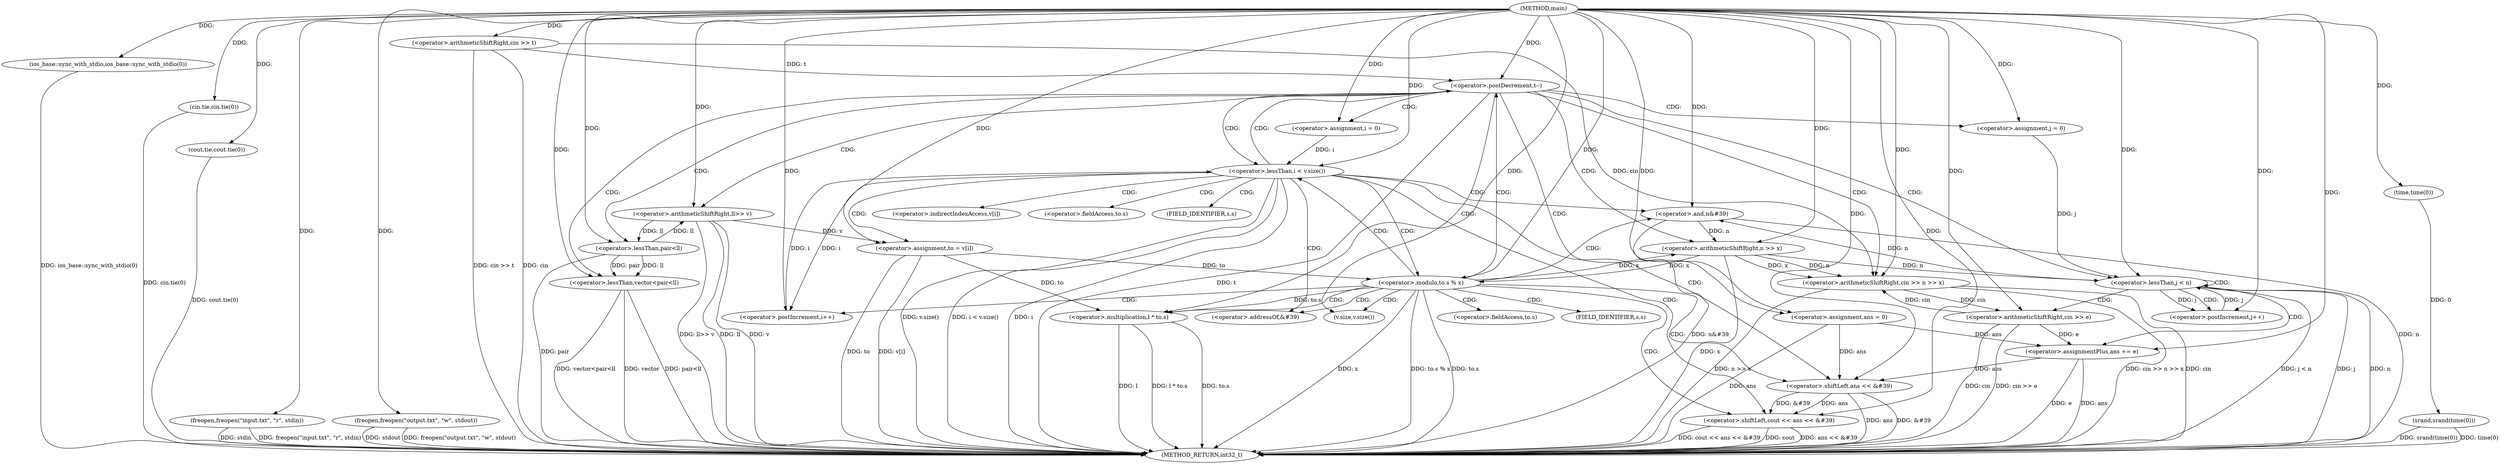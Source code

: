 digraph "main" {  
"1000103" [label = "(METHOD,main)" ]
"1000208" [label = "(METHOD_RETURN,int32_t)" ]
"1000105" [label = "(srand,srand(time(0)))" ]
"1000108" [label = "(ios_base::sync_with_stdio,ios_base::sync_with_stdio(0))" ]
"1000110" [label = "(cin.tie,cin.tie(0))" ]
"1000112" [label = "(cout.tie,cout.tie(0))" ]
"1000114" [label = "(freopen,freopen(\"input.txt\", \"r\", stdin))" ]
"1000118" [label = "(freopen,freopen(\"output.txt\", \"w\", stdout))" ]
"1000123" [label = "(<operator>.arithmeticShiftRight,cin >> t)" ]
"1000127" [label = "(<operator>.postDecrement,t--)" ]
"1000106" [label = "(time,time(0))" ]
"1000132" [label = "(<operator>.arithmeticShiftRight,cin >> n >> x)" ]
"1000147" [label = "(<operator>.assignment,ans = 0)" ]
"1000170" [label = "(<operator>.assignment,i = 0)" ]
"1000199" [label = "(<operator>.shiftLeft,cout << ans << &#39)" ]
"1000205" [label = "(<operator>.and,n&#39)" ]
"1000138" [label = "(<operator>.lessThan,vector<pair<ll)" ]
"1000143" [label = "(<operator>.arithmeticShiftRight,ll>> v)" ]
"1000152" [label = "(<operator>.assignment,j = 0)" ]
"1000155" [label = "(<operator>.lessThan,j < n)" ]
"1000158" [label = "(<operator>.postIncrement,j++)" ]
"1000174" [label = "(<operator>.lessThan,i < v.size())" ]
"1000134" [label = "(<operator>.arithmeticShiftRight,n >> x)" ]
"1000162" [label = "(<operator>.arithmeticShiftRight,cin >> e)" ]
"1000165" [label = "(<operator>.assignmentPlus,ans += e)" ]
"1000179" [label = "(<operator>.assignment,to = v[i])" ]
"1000191" [label = "(<operator>.multiplication,l * to.s)" ]
"1000196" [label = "(<operator>.postIncrement,i++)" ]
"1000201" [label = "(<operator>.shiftLeft,ans << &#39)" ]
"1000140" [label = "(<operator>.lessThan,pair<ll)" ]
"1000185" [label = "(<operator>.modulo,to.s % x)" ]
"1000176" [label = "(v.size,v.size())" ]
"1000203" [label = "(<operator>.addressOf,&#39)" ]
"1000181" [label = "(<operator>.indirectIndexAccess,v[i])" ]
"1000193" [label = "(<operator>.fieldAccess,to.s)" ]
"1000186" [label = "(<operator>.fieldAccess,to.s)" ]
"1000195" [label = "(FIELD_IDENTIFIER,s,s)" ]
"1000188" [label = "(FIELD_IDENTIFIER,s,s)" ]
  "1000105" -> "1000208"  [ label = "DDG: time(0)"] 
  "1000105" -> "1000208"  [ label = "DDG: srand(time(0))"] 
  "1000108" -> "1000208"  [ label = "DDG: ios_base::sync_with_stdio(0)"] 
  "1000110" -> "1000208"  [ label = "DDG: cin.tie(0)"] 
  "1000112" -> "1000208"  [ label = "DDG: cout.tie(0)"] 
  "1000114" -> "1000208"  [ label = "DDG: freopen(\"input.txt\", \"r\", stdin)"] 
  "1000118" -> "1000208"  [ label = "DDG: freopen(\"output.txt\", \"w\", stdout)"] 
  "1000123" -> "1000208"  [ label = "DDG: cin"] 
  "1000123" -> "1000208"  [ label = "DDG: cin >> t"] 
  "1000127" -> "1000208"  [ label = "DDG: t"] 
  "1000132" -> "1000208"  [ label = "DDG: cin"] 
  "1000134" -> "1000208"  [ label = "DDG: x"] 
  "1000132" -> "1000208"  [ label = "DDG: n >> x"] 
  "1000132" -> "1000208"  [ label = "DDG: cin >> n >> x"] 
  "1000138" -> "1000208"  [ label = "DDG: pair<ll"] 
  "1000138" -> "1000208"  [ label = "DDG: vector<pair<ll"] 
  "1000143" -> "1000208"  [ label = "DDG: ll"] 
  "1000143" -> "1000208"  [ label = "DDG: v"] 
  "1000143" -> "1000208"  [ label = "DDG: ll>> v"] 
  "1000147" -> "1000208"  [ label = "DDG: ans"] 
  "1000155" -> "1000208"  [ label = "DDG: j"] 
  "1000155" -> "1000208"  [ label = "DDG: n"] 
  "1000155" -> "1000208"  [ label = "DDG: j < n"] 
  "1000174" -> "1000208"  [ label = "DDG: i"] 
  "1000174" -> "1000208"  [ label = "DDG: v.size()"] 
  "1000174" -> "1000208"  [ label = "DDG: i < v.size()"] 
  "1000179" -> "1000208"  [ label = "DDG: to"] 
  "1000179" -> "1000208"  [ label = "DDG: v[i]"] 
  "1000185" -> "1000208"  [ label = "DDG: to.s"] 
  "1000185" -> "1000208"  [ label = "DDG: x"] 
  "1000185" -> "1000208"  [ label = "DDG: to.s % x"] 
  "1000191" -> "1000208"  [ label = "DDG: to.s"] 
  "1000191" -> "1000208"  [ label = "DDG: l * to.s"] 
  "1000201" -> "1000208"  [ label = "DDG: ans"] 
  "1000201" -> "1000208"  [ label = "DDG: &#39"] 
  "1000199" -> "1000208"  [ label = "DDG: ans << &#39"] 
  "1000199" -> "1000208"  [ label = "DDG: cout << ans << &#39"] 
  "1000205" -> "1000208"  [ label = "DDG: n"] 
  "1000205" -> "1000208"  [ label = "DDG: n&#39"] 
  "1000162" -> "1000208"  [ label = "DDG: cin"] 
  "1000162" -> "1000208"  [ label = "DDG: cin >> e"] 
  "1000165" -> "1000208"  [ label = "DDG: ans"] 
  "1000165" -> "1000208"  [ label = "DDG: e"] 
  "1000191" -> "1000208"  [ label = "DDG: l"] 
  "1000118" -> "1000208"  [ label = "DDG: stdout"] 
  "1000140" -> "1000208"  [ label = "DDG: pair"] 
  "1000138" -> "1000208"  [ label = "DDG: vector"] 
  "1000114" -> "1000208"  [ label = "DDG: stdin"] 
  "1000199" -> "1000208"  [ label = "DDG: cout"] 
  "1000106" -> "1000105"  [ label = "DDG: 0"] 
  "1000103" -> "1000108"  [ label = "DDG: "] 
  "1000103" -> "1000110"  [ label = "DDG: "] 
  "1000103" -> "1000112"  [ label = "DDG: "] 
  "1000103" -> "1000114"  [ label = "DDG: "] 
  "1000103" -> "1000118"  [ label = "DDG: "] 
  "1000103" -> "1000123"  [ label = "DDG: "] 
  "1000103" -> "1000106"  [ label = "DDG: "] 
  "1000123" -> "1000127"  [ label = "DDG: t"] 
  "1000103" -> "1000127"  [ label = "DDG: "] 
  "1000103" -> "1000147"  [ label = "DDG: "] 
  "1000103" -> "1000170"  [ label = "DDG: "] 
  "1000123" -> "1000132"  [ label = "DDG: cin"] 
  "1000162" -> "1000132"  [ label = "DDG: cin"] 
  "1000103" -> "1000132"  [ label = "DDG: "] 
  "1000134" -> "1000132"  [ label = "DDG: x"] 
  "1000134" -> "1000132"  [ label = "DDG: n"] 
  "1000103" -> "1000152"  [ label = "DDG: "] 
  "1000103" -> "1000199"  [ label = "DDG: "] 
  "1000201" -> "1000199"  [ label = "DDG: ans"] 
  "1000201" -> "1000199"  [ label = "DDG: &#39"] 
  "1000155" -> "1000205"  [ label = "DDG: n"] 
  "1000103" -> "1000205"  [ label = "DDG: "] 
  "1000205" -> "1000134"  [ label = "DDG: n"] 
  "1000103" -> "1000134"  [ label = "DDG: "] 
  "1000185" -> "1000134"  [ label = "DDG: x"] 
  "1000103" -> "1000138"  [ label = "DDG: "] 
  "1000140" -> "1000138"  [ label = "DDG: ll"] 
  "1000140" -> "1000138"  [ label = "DDG: pair"] 
  "1000140" -> "1000143"  [ label = "DDG: ll"] 
  "1000103" -> "1000143"  [ label = "DDG: "] 
  "1000152" -> "1000155"  [ label = "DDG: j"] 
  "1000158" -> "1000155"  [ label = "DDG: j"] 
  "1000103" -> "1000155"  [ label = "DDG: "] 
  "1000134" -> "1000155"  [ label = "DDG: n"] 
  "1000155" -> "1000158"  [ label = "DDG: j"] 
  "1000103" -> "1000158"  [ label = "DDG: "] 
  "1000162" -> "1000165"  [ label = "DDG: e"] 
  "1000103" -> "1000165"  [ label = "DDG: "] 
  "1000170" -> "1000174"  [ label = "DDG: i"] 
  "1000196" -> "1000174"  [ label = "DDG: i"] 
  "1000103" -> "1000174"  [ label = "DDG: "] 
  "1000143" -> "1000179"  [ label = "DDG: v"] 
  "1000147" -> "1000201"  [ label = "DDG: ans"] 
  "1000165" -> "1000201"  [ label = "DDG: ans"] 
  "1000103" -> "1000201"  [ label = "DDG: "] 
  "1000103" -> "1000140"  [ label = "DDG: "] 
  "1000143" -> "1000140"  [ label = "DDG: ll"] 
  "1000132" -> "1000162"  [ label = "DDG: cin"] 
  "1000103" -> "1000162"  [ label = "DDG: "] 
  "1000147" -> "1000165"  [ label = "DDG: ans"] 
  "1000103" -> "1000179"  [ label = "DDG: "] 
  "1000103" -> "1000191"  [ label = "DDG: "] 
  "1000179" -> "1000191"  [ label = "DDG: to"] 
  "1000185" -> "1000191"  [ label = "DDG: to.s"] 
  "1000174" -> "1000196"  [ label = "DDG: i"] 
  "1000103" -> "1000196"  [ label = "DDG: "] 
  "1000179" -> "1000185"  [ label = "DDG: to"] 
  "1000134" -> "1000185"  [ label = "DDG: x"] 
  "1000103" -> "1000185"  [ label = "DDG: "] 
  "1000127" -> "1000174"  [ label = "CDG: "] 
  "1000127" -> "1000152"  [ label = "CDG: "] 
  "1000127" -> "1000143"  [ label = "CDG: "] 
  "1000127" -> "1000132"  [ label = "CDG: "] 
  "1000127" -> "1000155"  [ label = "CDG: "] 
  "1000127" -> "1000147"  [ label = "CDG: "] 
  "1000127" -> "1000170"  [ label = "CDG: "] 
  "1000127" -> "1000176"  [ label = "CDG: "] 
  "1000127" -> "1000140"  [ label = "CDG: "] 
  "1000127" -> "1000138"  [ label = "CDG: "] 
  "1000127" -> "1000134"  [ label = "CDG: "] 
  "1000155" -> "1000165"  [ label = "CDG: "] 
  "1000155" -> "1000158"  [ label = "CDG: "] 
  "1000155" -> "1000155"  [ label = "CDG: "] 
  "1000155" -> "1000162"  [ label = "CDG: "] 
  "1000174" -> "1000127"  [ label = "CDG: "] 
  "1000174" -> "1000199"  [ label = "CDG: "] 
  "1000174" -> "1000186"  [ label = "CDG: "] 
  "1000174" -> "1000188"  [ label = "CDG: "] 
  "1000174" -> "1000203"  [ label = "CDG: "] 
  "1000174" -> "1000205"  [ label = "CDG: "] 
  "1000174" -> "1000201"  [ label = "CDG: "] 
  "1000174" -> "1000179"  [ label = "CDG: "] 
  "1000174" -> "1000181"  [ label = "CDG: "] 
  "1000174" -> "1000185"  [ label = "CDG: "] 
  "1000185" -> "1000174"  [ label = "CDG: "] 
  "1000185" -> "1000191"  [ label = "CDG: "] 
  "1000185" -> "1000195"  [ label = "CDG: "] 
  "1000185" -> "1000196"  [ label = "CDG: "] 
  "1000185" -> "1000193"  [ label = "CDG: "] 
  "1000185" -> "1000176"  [ label = "CDG: "] 
  "1000185" -> "1000127"  [ label = "CDG: "] 
  "1000185" -> "1000199"  [ label = "CDG: "] 
  "1000185" -> "1000203"  [ label = "CDG: "] 
  "1000185" -> "1000205"  [ label = "CDG: "] 
  "1000185" -> "1000201"  [ label = "CDG: "] 
}
